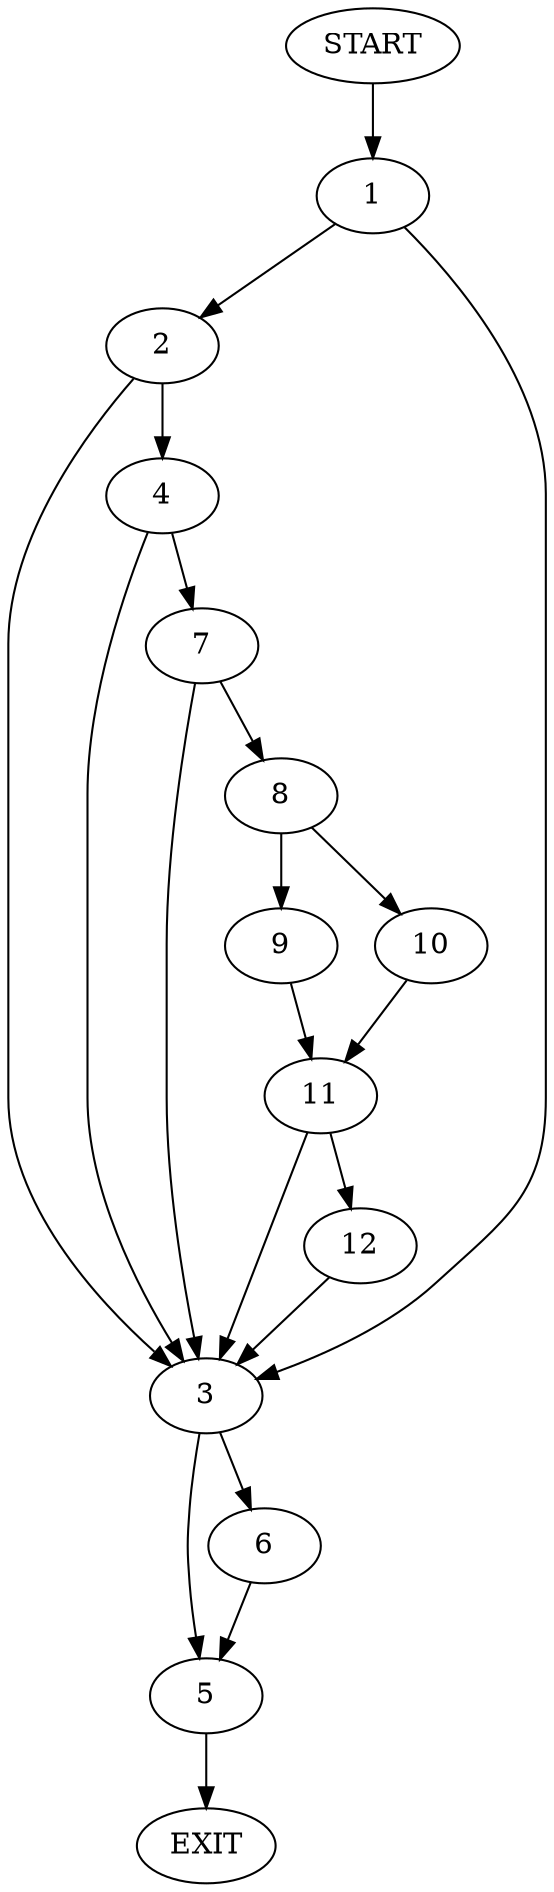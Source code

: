 digraph {
0 [label="START"]
13 [label="EXIT"]
0 -> 1
1 -> 2
1 -> 3
2 -> 4
2 -> 3
3 -> 5
3 -> 6
4 -> 7
4 -> 3
7 -> 8
7 -> 3
8 -> 9
8 -> 10
10 -> 11
9 -> 11
11 -> 12
11 -> 3
12 -> 3
6 -> 5
5 -> 13
}
